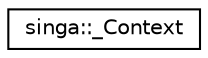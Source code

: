 digraph "Graphical Class Hierarchy"
{
  edge [fontname="Helvetica",fontsize="10",labelfontname="Helvetica",labelfontsize="10"];
  node [fontname="Helvetica",fontsize="10",shape=record];
  rankdir="LR";
  Node0 [label="singa::_Context",height=0.2,width=0.4,color="black", fillcolor="white", style="filled",URL="$structsinga_1_1__Context.html"];
}
